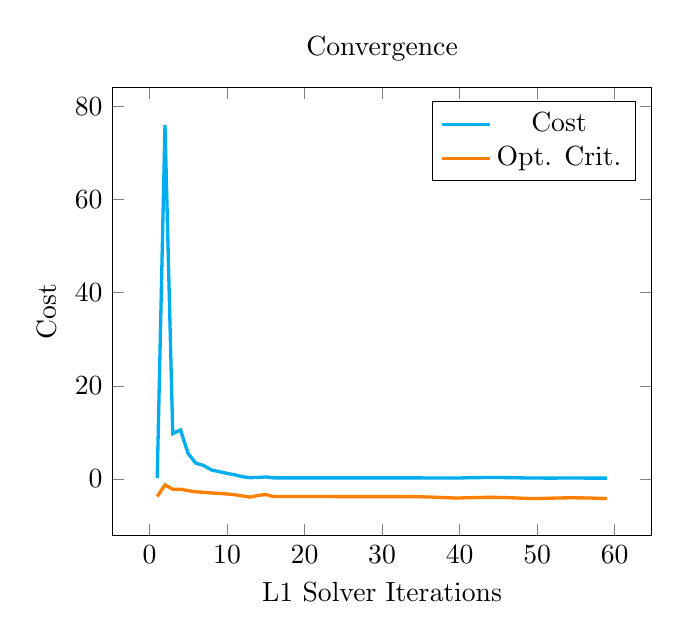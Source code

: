 \begin{tikzpicture}[]
\begin{axis}[legend pos = {north east}, ylabel = {Cost}, title = {Convergence}, xlabel = {L1 Solver Iterations}]\addplot+ [no marks, cyan, very thick]coordinates {
(1.0, 0.249)
(2.0, 75.968)
(3.0, 9.744)
(4.0, 10.512)
(5.0, 5.404)
(6.0, 3.389)
(7.0, 2.898)
(8.0, 1.928)
(9.0, 1.579)
(10.0, 1.207)
(11.0, 0.895)
(12.0, 0.48)
(13.0, 0.283)
(14.0, 0.332)
(15.0, 0.43)
(16.0, 0.243)
(17.0, 0.246)
(18.0, 0.244)
(19.0, 0.244)
(20.0, 0.243)
(21.0, 0.243)
(22.0, 0.243)
(23.0, 0.243)
(24.0, 0.243)
(25.0, 0.243)
(26.0, 0.243)
(27.0, 0.243)
(28.0, 0.243)
(29.0, 0.243)
(30.0, 0.243)
(31.0, 0.243)
(32.0, 0.243)
(33.0, 0.243)
(34.0, 0.242)
(35.0, 0.234)
(36.0, 0.223)
(37.0, 0.213)
(38.0, 0.198)
(39.0, 0.196)
(40.0, 0.224)
(41.0, 0.257)
(42.0, 0.284)
(43.0, 0.305)
(44.0, 0.315)
(45.0, 0.312)
(46.0, 0.296)
(47.0, 0.27)
(48.0, 0.238)
(49.0, 0.21)
(50.0, 0.198)
(51.0, 0.192)
(52.0, 0.191)
(53.0, 0.195)
(54.0, 0.197)
(55.0, 0.197)
(56.0, 0.194)
(57.0, 0.19)
(58.0, 0.184)
(59.0, 0.179)
};
\addlegendentry{Cost}
\addplot+ [no marks, orange, very thick]coordinates {
(1.0, -3.759)
(2.0, -1.288)
(3.0, -2.191)
(4.0, -2.194)
(5.0, -2.501)
(6.0, -2.758)
(7.0, -2.864)
(8.0, -3.008)
(9.0, -3.095)
(10.0, -3.217)
(11.0, -3.373)
(12.0, -3.63)
(13.0, -3.892)
(14.0, -3.535)
(15.0, -3.327)
(16.0, -3.775)
(17.0, -3.775)
(18.0, -3.775)
(19.0, -3.775)
(20.0, -3.775)
(21.0, -3.775)
(22.0, -3.775)
(23.0, -3.775)
(24.0, -3.776)
(25.0, -3.776)
(26.0, -3.776)
(27.0, -3.776)
(28.0, -3.776)
(29.0, -3.776)
(30.0, -3.776)
(31.0, -3.776)
(32.0, -3.776)
(33.0, -3.778)
(34.0, -3.789)
(35.0, -3.823)
(36.0, -3.866)
(37.0, -3.921)
(38.0, -3.996)
(39.0, -4.058)
(40.0, -4.068)
(41.0, -4.031)
(42.0, -3.984)
(43.0, -3.952)
(44.0, -3.941)
(45.0, -3.955)
(46.0, -3.992)
(47.0, -4.05)
(48.0, -4.12)
(49.0, -4.178)
(50.0, -4.191)
(51.0, -4.157)
(52.0, -4.107)
(53.0, -4.066)
(54.0, -4.044)
(55.0, -4.042)
(56.0, -4.06)
(57.0, -4.096)
(58.0, -4.145)
(59.0, -4.196)
};
\addlegendentry{Opt. Crit.}
\end{axis}

\end{tikzpicture}
